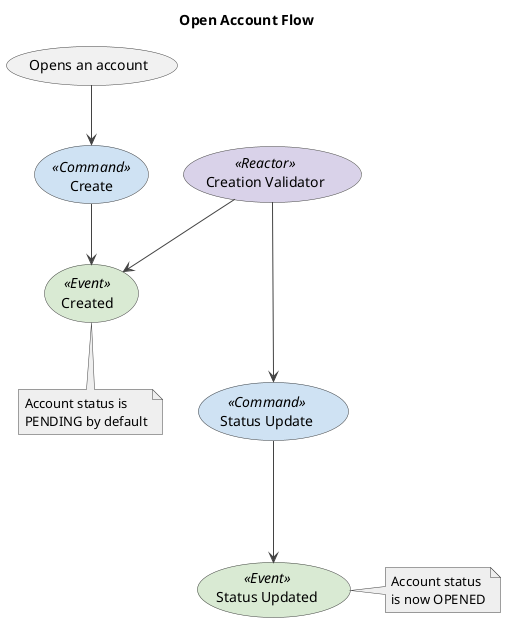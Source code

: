 @startuml

title Open Account Flow 

!define GREY #434343
!define LIGHT_GREY #efefef
!define LIGHT_BLUE #cfe2f3
!define LIGHT_GREEN #d9ead3
!define LIGHT_PURPLE #d9d2e9

skinparam note {
    BackgroundColor LIGHT_GREY
    BorderColor GREY
}

skinparam usecase {
    BorderColor GREY
    ArrowColor GREY

    BackgroundColor<< Command >> LIGHT_BLUE
    BackgroundColor<< Event >> LIGHT_GREEN
    BackgroundColor<< Reactor >> LIGHT_PURPLE
}

(Create) << Command >>
(Created) << Event >>
(Creation Validator) << Reactor >>
(Status Update) << Command >>
(Status Updated) << Event >>

(Opens an account) --> (Create)
(Create) --> (Created)
note bottom of (Created)
    Account status is
    PENDING by default
end note

(Creation Validator) --> (Created)

(Creation Validator) ---> (Status Update)
(Status Update) ---> (Status Updated)
note right of (Status Updated)
    Account status
    is now OPENED
end note

@enduml
